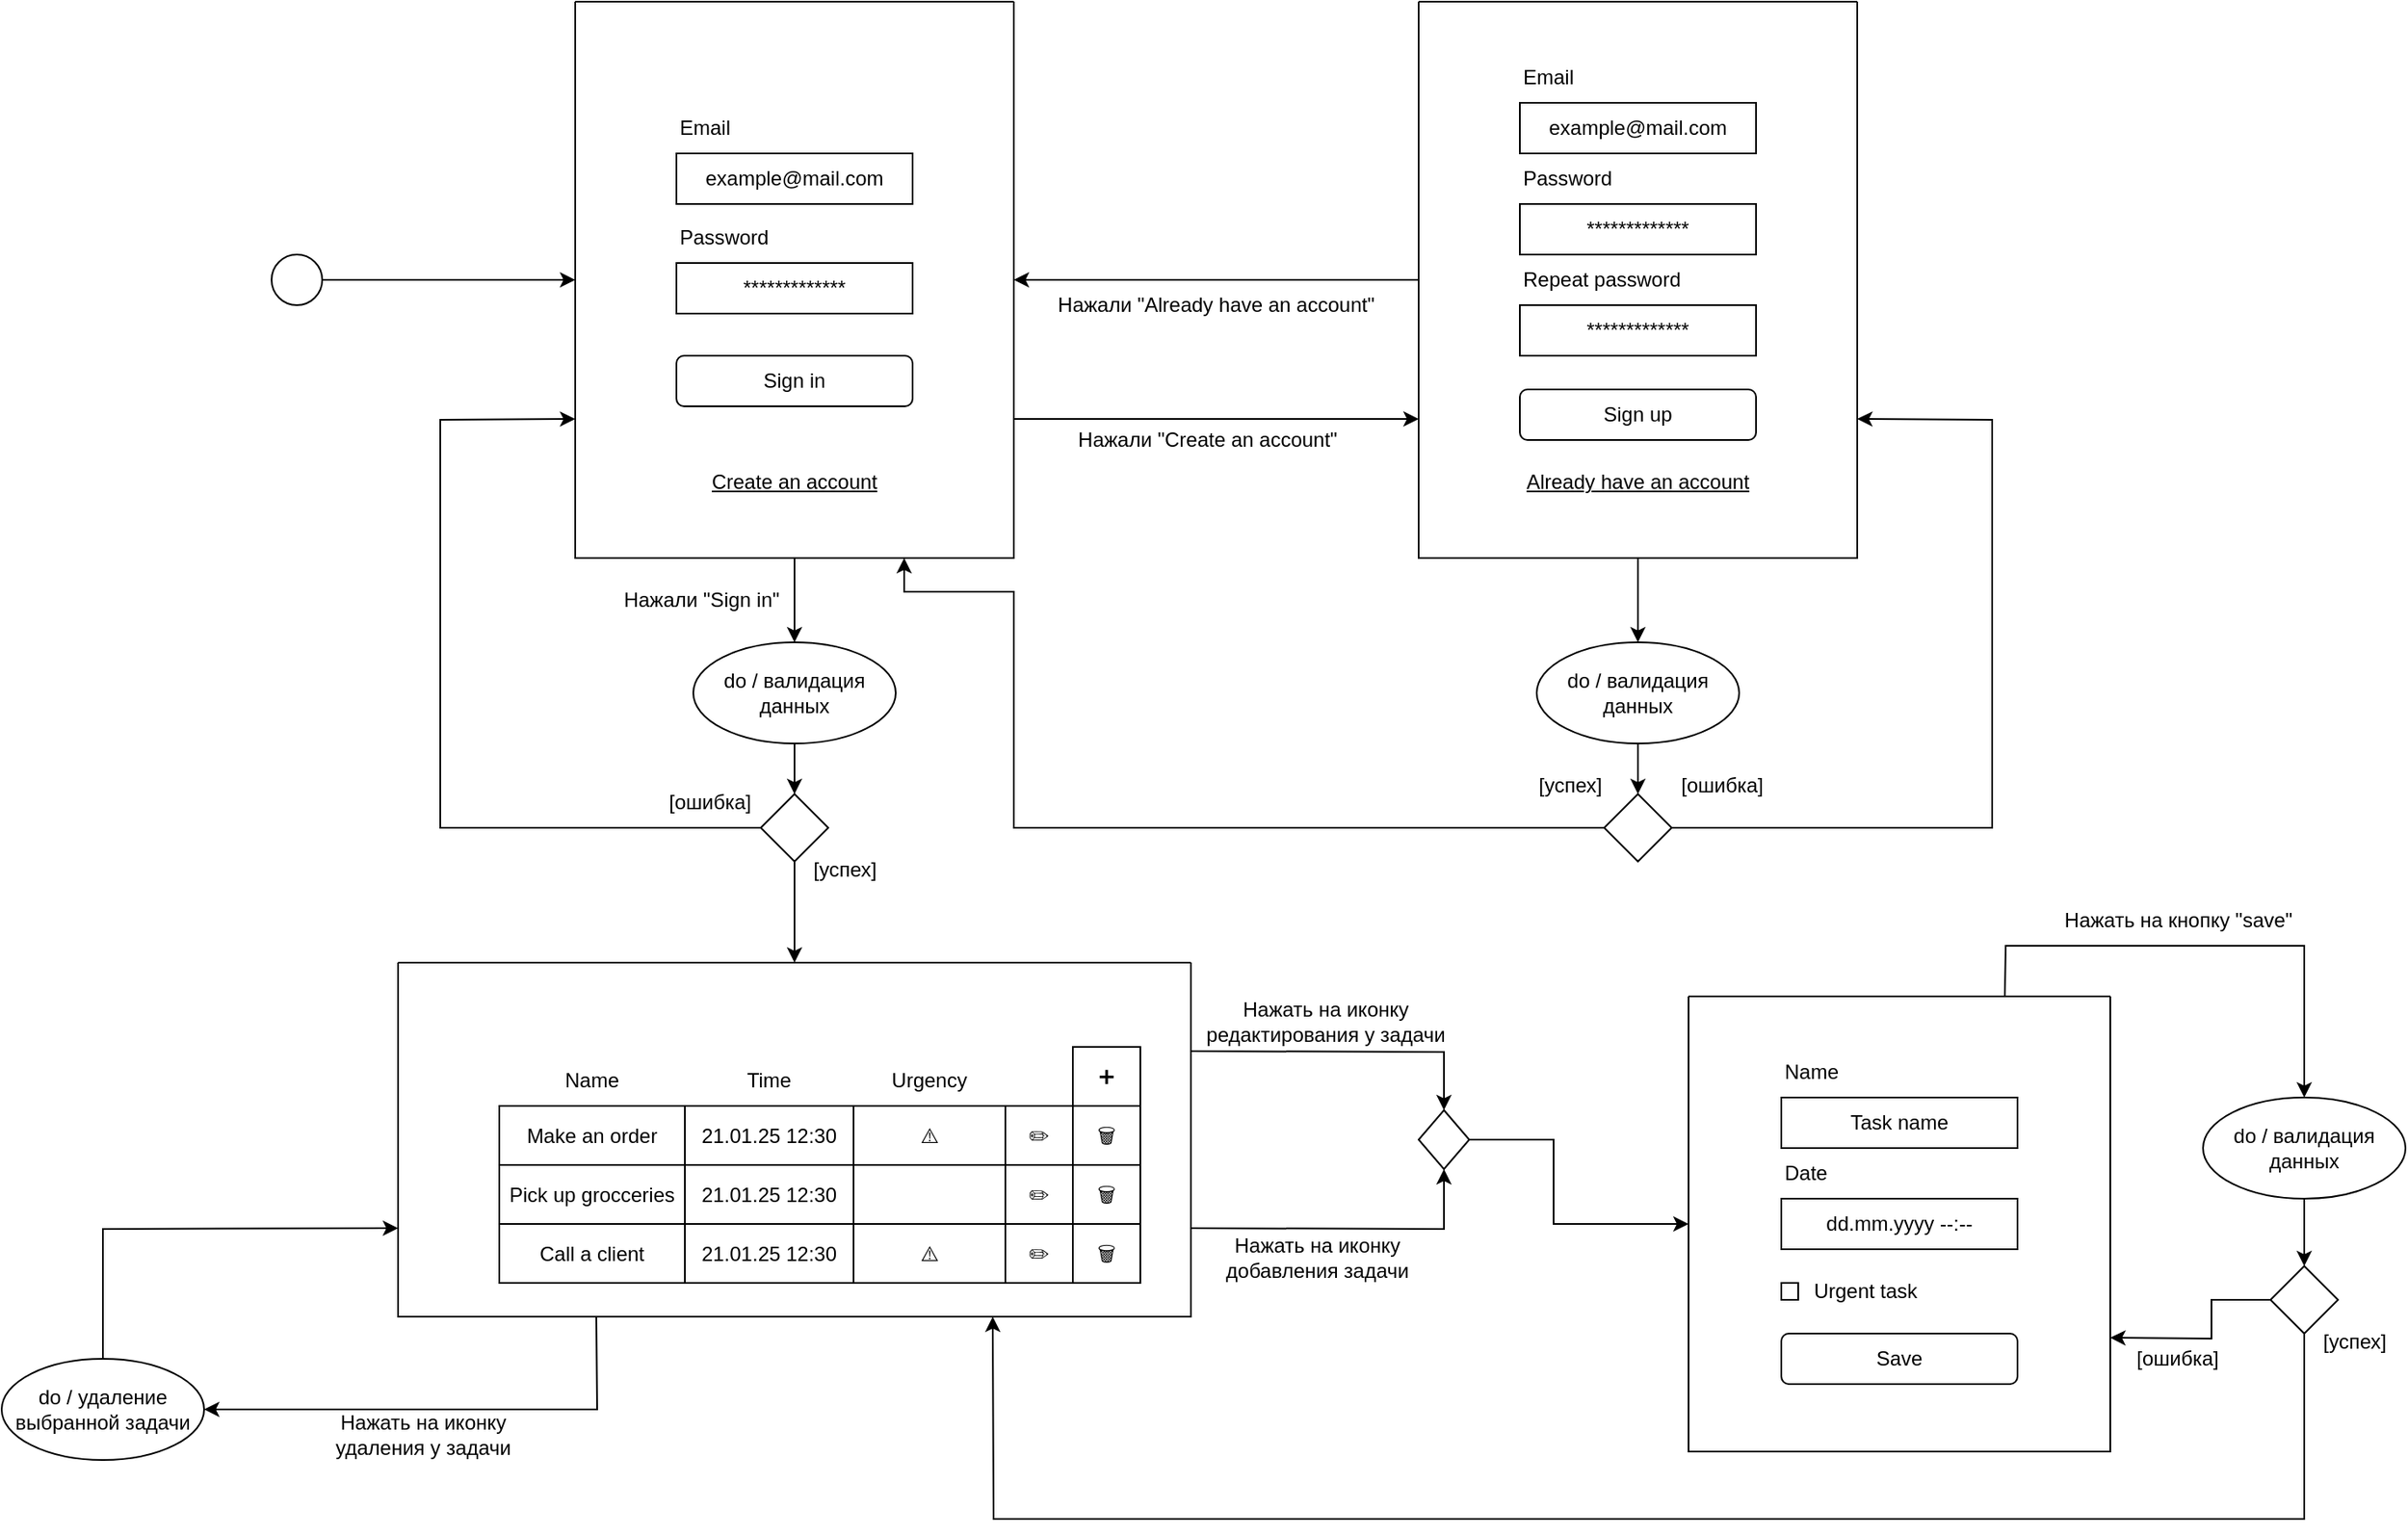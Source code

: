 <mxfile version="26.0.15">
  <diagram name="Page-1" id="jWXtmVqGJVHtkw77DqnP">
    <mxGraphModel dx="4350" dy="1870" grid="1" gridSize="10" guides="1" tooltips="1" connect="1" arrows="1" fold="1" page="1" pageScale="1" pageWidth="850" pageHeight="1100" math="0" shadow="0">
      <root>
        <mxCell id="0" />
        <mxCell id="1" parent="0" />
        <mxCell id="iHoHTF8go1L5MNMqWkyE-2" value="" style="swimlane;startSize=0;" parent="1" vertex="1">
          <mxGeometry x="190" y="110" width="260" height="330" as="geometry" />
        </mxCell>
        <mxCell id="iHoHTF8go1L5MNMqWkyE-3" value="example@mail.com" style="rounded=0;whiteSpace=wrap;html=1;" parent="iHoHTF8go1L5MNMqWkyE-2" vertex="1">
          <mxGeometry x="60" y="90" width="140" height="30" as="geometry" />
        </mxCell>
        <mxCell id="iHoHTF8go1L5MNMqWkyE-4" value="*************" style="rounded=0;whiteSpace=wrap;html=1;align=center;" parent="iHoHTF8go1L5MNMqWkyE-2" vertex="1">
          <mxGeometry x="60" y="155" width="140" height="30" as="geometry" />
        </mxCell>
        <mxCell id="iHoHTF8go1L5MNMqWkyE-5" value="Email" style="text;html=1;align=left;verticalAlign=middle;whiteSpace=wrap;rounded=0;" parent="iHoHTF8go1L5MNMqWkyE-2" vertex="1">
          <mxGeometry x="60" y="60" width="60" height="30" as="geometry" />
        </mxCell>
        <mxCell id="iHoHTF8go1L5MNMqWkyE-6" value="Pass&lt;span style=&quot;background-color: transparent; color: light-dark(rgb(0, 0, 0), rgb(255, 255, 255));&quot;&gt;word&lt;/span&gt;" style="text;html=1;align=left;verticalAlign=middle;whiteSpace=wrap;rounded=0;" parent="iHoHTF8go1L5MNMqWkyE-2" vertex="1">
          <mxGeometry x="60" y="125" width="60" height="30" as="geometry" />
        </mxCell>
        <mxCell id="iHoHTF8go1L5MNMqWkyE-7" value="Sign in" style="rounded=1;whiteSpace=wrap;html=1;" parent="iHoHTF8go1L5MNMqWkyE-2" vertex="1">
          <mxGeometry x="60" y="210" width="140" height="30" as="geometry" />
        </mxCell>
        <mxCell id="iHoHTF8go1L5MNMqWkyE-9" value="&lt;u&gt;Create an account&lt;/u&gt;" style="text;html=1;align=center;verticalAlign=middle;whiteSpace=wrap;rounded=0;" parent="iHoHTF8go1L5MNMqWkyE-2" vertex="1">
          <mxGeometry x="70" y="270" width="120" height="30" as="geometry" />
        </mxCell>
        <mxCell id="iHoHTF8go1L5MNMqWkyE-17" value="" style="swimlane;startSize=0;" parent="1" vertex="1">
          <mxGeometry x="690" y="110" width="260" height="330" as="geometry" />
        </mxCell>
        <mxCell id="iHoHTF8go1L5MNMqWkyE-18" value="example@mail.com" style="rounded=0;whiteSpace=wrap;html=1;" parent="iHoHTF8go1L5MNMqWkyE-17" vertex="1">
          <mxGeometry x="60" y="60" width="140" height="30" as="geometry" />
        </mxCell>
        <mxCell id="iHoHTF8go1L5MNMqWkyE-19" value="*************" style="rounded=0;whiteSpace=wrap;html=1;align=center;" parent="iHoHTF8go1L5MNMqWkyE-17" vertex="1">
          <mxGeometry x="60" y="120" width="140" height="30" as="geometry" />
        </mxCell>
        <mxCell id="iHoHTF8go1L5MNMqWkyE-20" value="Email" style="text;html=1;align=left;verticalAlign=middle;whiteSpace=wrap;rounded=0;" parent="iHoHTF8go1L5MNMqWkyE-17" vertex="1">
          <mxGeometry x="60" y="30" width="60" height="30" as="geometry" />
        </mxCell>
        <mxCell id="iHoHTF8go1L5MNMqWkyE-21" value="Pass&lt;span style=&quot;background-color: transparent; color: light-dark(rgb(0, 0, 0), rgb(255, 255, 255));&quot;&gt;word&lt;/span&gt;" style="text;html=1;align=left;verticalAlign=middle;whiteSpace=wrap;rounded=0;" parent="iHoHTF8go1L5MNMqWkyE-17" vertex="1">
          <mxGeometry x="60" y="90" width="60" height="30" as="geometry" />
        </mxCell>
        <mxCell id="iHoHTF8go1L5MNMqWkyE-22" value="Sign up" style="rounded=1;whiteSpace=wrap;html=1;" parent="iHoHTF8go1L5MNMqWkyE-17" vertex="1">
          <mxGeometry x="60" y="230" width="140" height="30" as="geometry" />
        </mxCell>
        <mxCell id="iHoHTF8go1L5MNMqWkyE-23" value="&lt;u&gt;Already have an account&lt;/u&gt;" style="text;html=1;align=center;verticalAlign=middle;whiteSpace=wrap;rounded=0;" parent="iHoHTF8go1L5MNMqWkyE-17" vertex="1">
          <mxGeometry x="55" y="270" width="150" height="30" as="geometry" />
        </mxCell>
        <mxCell id="iHoHTF8go1L5MNMqWkyE-28" value="*************" style="rounded=0;whiteSpace=wrap;html=1;align=center;" parent="iHoHTF8go1L5MNMqWkyE-17" vertex="1">
          <mxGeometry x="60" y="180" width="140" height="30" as="geometry" />
        </mxCell>
        <mxCell id="iHoHTF8go1L5MNMqWkyE-29" value="Repeat password" style="text;html=1;align=left;verticalAlign=middle;whiteSpace=wrap;rounded=0;" parent="iHoHTF8go1L5MNMqWkyE-17" vertex="1">
          <mxGeometry x="60" y="150" width="110" height="30" as="geometry" />
        </mxCell>
        <mxCell id="iHoHTF8go1L5MNMqWkyE-24" value="" style="endArrow=classic;html=1;rounded=0;exitX=1;exitY=0.75;exitDx=0;exitDy=0;entryX=0;entryY=0.75;entryDx=0;entryDy=0;" parent="1" source="iHoHTF8go1L5MNMqWkyE-2" target="iHoHTF8go1L5MNMqWkyE-17" edge="1">
          <mxGeometry width="50" height="50" relative="1" as="geometry">
            <mxPoint x="520" y="500" as="sourcePoint" />
            <mxPoint x="570" y="450" as="targetPoint" />
          </mxGeometry>
        </mxCell>
        <mxCell id="iHoHTF8go1L5MNMqWkyE-25" value="Нажали &quot;Create an account&quot;" style="text;html=1;align=center;verticalAlign=middle;whiteSpace=wrap;rounded=0;" parent="1" vertex="1">
          <mxGeometry x="480" y="350" width="170" height="40" as="geometry" />
        </mxCell>
        <mxCell id="iHoHTF8go1L5MNMqWkyE-26" value="" style="endArrow=classic;html=1;rounded=0;exitX=0;exitY=0.5;exitDx=0;exitDy=0;entryX=1;entryY=0.5;entryDx=0;entryDy=0;" parent="1" source="iHoHTF8go1L5MNMqWkyE-17" target="iHoHTF8go1L5MNMqWkyE-2" edge="1">
          <mxGeometry width="50" height="50" relative="1" as="geometry">
            <mxPoint x="460" y="368" as="sourcePoint" />
            <mxPoint x="670" y="368" as="targetPoint" />
          </mxGeometry>
        </mxCell>
        <mxCell id="iHoHTF8go1L5MNMqWkyE-27" value="Нажали &quot;Already have an account&quot;" style="text;html=1;align=center;verticalAlign=middle;whiteSpace=wrap;rounded=0;" parent="1" vertex="1">
          <mxGeometry x="470" y="270" width="200" height="40" as="geometry" />
        </mxCell>
        <mxCell id="fYse18EMj6BvOIflVyik-1" value="" style="ellipse;whiteSpace=wrap;html=1;aspect=fixed;" vertex="1" parent="1">
          <mxGeometry x="10" y="260" width="30" height="30" as="geometry" />
        </mxCell>
        <mxCell id="fYse18EMj6BvOIflVyik-2" value="" style="endArrow=classic;html=1;rounded=0;exitX=1;exitY=0.5;exitDx=0;exitDy=0;entryX=0;entryY=0.5;entryDx=0;entryDy=0;" edge="1" parent="1" source="fYse18EMj6BvOIflVyik-1" target="iHoHTF8go1L5MNMqWkyE-2">
          <mxGeometry width="50" height="50" relative="1" as="geometry">
            <mxPoint x="30" y="410" as="sourcePoint" />
            <mxPoint x="80" y="360" as="targetPoint" />
          </mxGeometry>
        </mxCell>
        <mxCell id="fYse18EMj6BvOIflVyik-3" value="" style="endArrow=classic;html=1;rounded=0;exitX=0.5;exitY=1;exitDx=0;exitDy=0;entryX=0.5;entryY=0;entryDx=0;entryDy=0;" edge="1" parent="1" source="iHoHTF8go1L5MNMqWkyE-2" target="fYse18EMj6BvOIflVyik-8">
          <mxGeometry width="50" height="50" relative="1" as="geometry">
            <mxPoint x="300" y="630" as="sourcePoint" />
            <mxPoint x="320" y="490" as="targetPoint" />
          </mxGeometry>
        </mxCell>
        <mxCell id="fYse18EMj6BvOIflVyik-4" value="Нажали &quot;Sign in&quot;" style="text;html=1;align=center;verticalAlign=middle;whiteSpace=wrap;rounded=0;" vertex="1" parent="1">
          <mxGeometry x="210" y="450" width="110" height="30" as="geometry" />
        </mxCell>
        <mxCell id="fYse18EMj6BvOIflVyik-8" value="do / валидация данных" style="ellipse;whiteSpace=wrap;html=1;" vertex="1" parent="1">
          <mxGeometry x="260" y="490" width="120" height="60" as="geometry" />
        </mxCell>
        <mxCell id="fYse18EMj6BvOIflVyik-10" value="" style="rhombus;whiteSpace=wrap;html=1;" vertex="1" parent="1">
          <mxGeometry x="300" y="580" width="40" height="40" as="geometry" />
        </mxCell>
        <mxCell id="fYse18EMj6BvOIflVyik-12" value="" style="endArrow=classic;html=1;rounded=0;exitX=0.5;exitY=1;exitDx=0;exitDy=0;entryX=0.5;entryY=0;entryDx=0;entryDy=0;" edge="1" parent="1" source="fYse18EMj6BvOIflVyik-8" target="fYse18EMj6BvOIflVyik-10">
          <mxGeometry width="50" height="50" relative="1" as="geometry">
            <mxPoint x="60" y="530" as="sourcePoint" />
            <mxPoint x="110" y="480" as="targetPoint" />
          </mxGeometry>
        </mxCell>
        <mxCell id="fYse18EMj6BvOIflVyik-13" value="" style="endArrow=classic;html=1;rounded=0;exitX=0.5;exitY=1;exitDx=0;exitDy=0;entryX=0.5;entryY=0;entryDx=0;entryDy=0;" edge="1" parent="1" source="fYse18EMj6BvOIflVyik-10" target="fYse18EMj6BvOIflVyik-23">
          <mxGeometry width="50" height="50" relative="1" as="geometry">
            <mxPoint x="50" y="550" as="sourcePoint" />
            <mxPoint x="320" y="650" as="targetPoint" />
          </mxGeometry>
        </mxCell>
        <mxCell id="fYse18EMj6BvOIflVyik-14" value="[успех]" style="text;html=1;align=center;verticalAlign=middle;whiteSpace=wrap;rounded=0;" vertex="1" parent="1">
          <mxGeometry x="320" y="610" width="60" height="30" as="geometry" />
        </mxCell>
        <mxCell id="fYse18EMj6BvOIflVyik-15" value="" style="endArrow=classic;html=1;rounded=0;exitX=0;exitY=0.5;exitDx=0;exitDy=0;entryX=0;entryY=0.75;entryDx=0;entryDy=0;" edge="1" parent="1" source="fYse18EMj6BvOIflVyik-10" target="iHoHTF8go1L5MNMqWkyE-2">
          <mxGeometry width="50" height="50" relative="1" as="geometry">
            <mxPoint x="60" y="530" as="sourcePoint" />
            <mxPoint x="110" y="480" as="targetPoint" />
            <Array as="points">
              <mxPoint x="110" y="600" />
              <mxPoint x="110" y="358" />
            </Array>
          </mxGeometry>
        </mxCell>
        <mxCell id="fYse18EMj6BvOIflVyik-16" value="[ошибка]" style="text;html=1;align=center;verticalAlign=middle;whiteSpace=wrap;rounded=0;" vertex="1" parent="1">
          <mxGeometry x="240" y="570" width="60" height="30" as="geometry" />
        </mxCell>
        <mxCell id="fYse18EMj6BvOIflVyik-23" value="" style="swimlane;startSize=0;" vertex="1" parent="1">
          <mxGeometry x="85" y="680" width="470" height="210" as="geometry" />
        </mxCell>
        <mxCell id="fYse18EMj6BvOIflVyik-24" value="Make an order" style="rounded=0;whiteSpace=wrap;html=1;" vertex="1" parent="fYse18EMj6BvOIflVyik-23">
          <mxGeometry x="60" y="85" width="110" height="35" as="geometry" />
        </mxCell>
        <mxCell id="fYse18EMj6BvOIflVyik-25" value="21.01.25 12:30" style="rounded=0;whiteSpace=wrap;html=1;" vertex="1" parent="fYse18EMj6BvOIflVyik-23">
          <mxGeometry x="170" y="85" width="100" height="35" as="geometry" />
        </mxCell>
        <mxCell id="fYse18EMj6BvOIflVyik-27" value="⚠️" style="rounded=0;whiteSpace=wrap;html=1;" vertex="1" parent="fYse18EMj6BvOIflVyik-23">
          <mxGeometry x="270" y="85" width="90" height="35" as="geometry" />
        </mxCell>
        <mxCell id="fYse18EMj6BvOIflVyik-28" value="✏️" style="rounded=0;whiteSpace=wrap;html=1;" vertex="1" parent="fYse18EMj6BvOIflVyik-23">
          <mxGeometry x="360" y="85" width="40" height="35" as="geometry" />
        </mxCell>
        <mxCell id="fYse18EMj6BvOIflVyik-29" value="🗑️" style="rounded=0;whiteSpace=wrap;html=1;" vertex="1" parent="fYse18EMj6BvOIflVyik-23">
          <mxGeometry x="400" y="85" width="40" height="35" as="geometry" />
        </mxCell>
        <mxCell id="fYse18EMj6BvOIflVyik-30" value="Pick up grocceries" style="rounded=0;whiteSpace=wrap;html=1;" vertex="1" parent="fYse18EMj6BvOIflVyik-23">
          <mxGeometry x="60" y="120" width="110" height="35" as="geometry" />
        </mxCell>
        <mxCell id="fYse18EMj6BvOIflVyik-31" value="21.01.25 12:30" style="rounded=0;whiteSpace=wrap;html=1;" vertex="1" parent="fYse18EMj6BvOIflVyik-23">
          <mxGeometry x="170" y="120" width="100" height="35" as="geometry" />
        </mxCell>
        <mxCell id="fYse18EMj6BvOIflVyik-32" value="" style="rounded=0;whiteSpace=wrap;html=1;" vertex="1" parent="fYse18EMj6BvOIflVyik-23">
          <mxGeometry x="270" y="120" width="90" height="35" as="geometry" />
        </mxCell>
        <mxCell id="fYse18EMj6BvOIflVyik-33" value="✏️" style="rounded=0;whiteSpace=wrap;html=1;" vertex="1" parent="fYse18EMj6BvOIflVyik-23">
          <mxGeometry x="360" y="120" width="40" height="35" as="geometry" />
        </mxCell>
        <mxCell id="fYse18EMj6BvOIflVyik-34" value="🗑️" style="rounded=0;whiteSpace=wrap;html=1;" vertex="1" parent="fYse18EMj6BvOIflVyik-23">
          <mxGeometry x="400" y="120" width="40" height="35" as="geometry" />
        </mxCell>
        <mxCell id="fYse18EMj6BvOIflVyik-35" value="Call a client" style="rounded=0;whiteSpace=wrap;html=1;" vertex="1" parent="fYse18EMj6BvOIflVyik-23">
          <mxGeometry x="60" y="155" width="110" height="35" as="geometry" />
        </mxCell>
        <mxCell id="fYse18EMj6BvOIflVyik-36" value="21.01.25 12:30" style="rounded=0;whiteSpace=wrap;html=1;" vertex="1" parent="fYse18EMj6BvOIflVyik-23">
          <mxGeometry x="170" y="155" width="100" height="35" as="geometry" />
        </mxCell>
        <mxCell id="fYse18EMj6BvOIflVyik-37" value="⚠️" style="rounded=0;whiteSpace=wrap;html=1;" vertex="1" parent="fYse18EMj6BvOIflVyik-23">
          <mxGeometry x="270" y="155" width="90" height="35" as="geometry" />
        </mxCell>
        <mxCell id="fYse18EMj6BvOIflVyik-38" value="✏️" style="rounded=0;whiteSpace=wrap;html=1;" vertex="1" parent="fYse18EMj6BvOIflVyik-23">
          <mxGeometry x="360" y="155" width="40" height="35" as="geometry" />
        </mxCell>
        <mxCell id="fYse18EMj6BvOIflVyik-39" value="🗑️" style="rounded=0;whiteSpace=wrap;html=1;" vertex="1" parent="fYse18EMj6BvOIflVyik-23">
          <mxGeometry x="400" y="155" width="40" height="35" as="geometry" />
        </mxCell>
        <mxCell id="fYse18EMj6BvOIflVyik-40" value="Name" style="text;html=1;align=center;verticalAlign=middle;whiteSpace=wrap;rounded=0;" vertex="1" parent="fYse18EMj6BvOIflVyik-23">
          <mxGeometry x="85" y="55" width="60" height="30" as="geometry" />
        </mxCell>
        <mxCell id="fYse18EMj6BvOIflVyik-46" value="Time" style="text;html=1;align=center;verticalAlign=middle;whiteSpace=wrap;rounded=0;" vertex="1" parent="fYse18EMj6BvOIflVyik-23">
          <mxGeometry x="190" y="55" width="60" height="30" as="geometry" />
        </mxCell>
        <mxCell id="fYse18EMj6BvOIflVyik-47" value="Urgency" style="text;html=1;align=center;verticalAlign=middle;whiteSpace=wrap;rounded=0;" vertex="1" parent="fYse18EMj6BvOIflVyik-23">
          <mxGeometry x="285" y="55" width="60" height="30" as="geometry" />
        </mxCell>
        <mxCell id="fYse18EMj6BvOIflVyik-48" value="➕" style="rounded=0;whiteSpace=wrap;html=1;" vertex="1" parent="fYse18EMj6BvOIflVyik-23">
          <mxGeometry x="400" y="50" width="40" height="35" as="geometry" />
        </mxCell>
        <mxCell id="fYse18EMj6BvOIflVyik-51" value="" style="endArrow=classic;html=1;rounded=0;exitX=0.25;exitY=1;exitDx=0;exitDy=0;entryX=1;entryY=0.5;entryDx=0;entryDy=0;" edge="1" parent="1" source="fYse18EMj6BvOIflVyik-23" target="fYse18EMj6BvOIflVyik-52">
          <mxGeometry width="50" height="50" relative="1" as="geometry">
            <mxPoint x="60" y="980" as="sourcePoint" />
            <mxPoint x="110" y="930" as="targetPoint" />
            <Array as="points">
              <mxPoint x="203" y="945" />
            </Array>
          </mxGeometry>
        </mxCell>
        <mxCell id="fYse18EMj6BvOIflVyik-52" value="do / удаление выбранной задачи" style="ellipse;whiteSpace=wrap;html=1;" vertex="1" parent="1">
          <mxGeometry x="-150" y="915" width="120" height="60" as="geometry" />
        </mxCell>
        <mxCell id="fYse18EMj6BvOIflVyik-53" value="" style="endArrow=classic;html=1;rounded=0;exitX=0.5;exitY=0;exitDx=0;exitDy=0;entryX=0;entryY=0.75;entryDx=0;entryDy=0;" edge="1" parent="1" source="fYse18EMj6BvOIflVyik-52" target="fYse18EMj6BvOIflVyik-23">
          <mxGeometry width="50" height="50" relative="1" as="geometry">
            <mxPoint x="-90" y="810" as="sourcePoint" />
            <mxPoint x="-40" y="760" as="targetPoint" />
            <Array as="points">
              <mxPoint x="-90" y="838" />
            </Array>
          </mxGeometry>
        </mxCell>
        <mxCell id="fYse18EMj6BvOIflVyik-54" value="Нажать на иконку удаления у задачи" style="text;html=1;align=center;verticalAlign=middle;whiteSpace=wrap;rounded=0;" vertex="1" parent="1">
          <mxGeometry x="40" y="945" width="120" height="30" as="geometry" />
        </mxCell>
        <mxCell id="fYse18EMj6BvOIflVyik-55" value="do / валидация данных" style="ellipse;whiteSpace=wrap;html=1;" vertex="1" parent="1">
          <mxGeometry x="760" y="490" width="120" height="60" as="geometry" />
        </mxCell>
        <mxCell id="fYse18EMj6BvOIflVyik-56" value="" style="rhombus;whiteSpace=wrap;html=1;" vertex="1" parent="1">
          <mxGeometry x="800" y="580" width="40" height="40" as="geometry" />
        </mxCell>
        <mxCell id="fYse18EMj6BvOIflVyik-57" value="" style="endArrow=classic;html=1;rounded=0;exitX=0.5;exitY=1;exitDx=0;exitDy=0;entryX=0.5;entryY=0;entryDx=0;entryDy=0;fontStyle=1" edge="1" parent="1" source="fYse18EMj6BvOIflVyik-55" target="fYse18EMj6BvOIflVyik-56">
          <mxGeometry width="50" height="50" relative="1" as="geometry">
            <mxPoint x="560" y="530" as="sourcePoint" />
            <mxPoint x="610" y="480" as="targetPoint" />
          </mxGeometry>
        </mxCell>
        <mxCell id="fYse18EMj6BvOIflVyik-58" value="[успех]" style="text;html=1;align=center;verticalAlign=middle;whiteSpace=wrap;rounded=0;" vertex="1" parent="1">
          <mxGeometry x="750" y="560" width="60" height="30" as="geometry" />
        </mxCell>
        <mxCell id="fYse18EMj6BvOIflVyik-59" value="[ошибка]" style="text;html=1;align=center;verticalAlign=middle;whiteSpace=wrap;rounded=0;" vertex="1" parent="1">
          <mxGeometry x="840" y="560" width="60" height="30" as="geometry" />
        </mxCell>
        <mxCell id="fYse18EMj6BvOIflVyik-61" value="" style="endArrow=classic;html=1;rounded=0;exitX=0;exitY=0.5;exitDx=0;exitDy=0;entryX=0.75;entryY=1;entryDx=0;entryDy=0;" edge="1" parent="1" source="fYse18EMj6BvOIflVyik-56" target="iHoHTF8go1L5MNMqWkyE-2">
          <mxGeometry width="50" height="50" relative="1" as="geometry">
            <mxPoint x="880" y="850" as="sourcePoint" />
            <mxPoint x="930" y="800" as="targetPoint" />
            <Array as="points">
              <mxPoint x="450" y="600" />
              <mxPoint x="450" y="460" />
              <mxPoint x="385" y="460" />
            </Array>
          </mxGeometry>
        </mxCell>
        <mxCell id="fYse18EMj6BvOIflVyik-62" value="" style="endArrow=classic;html=1;rounded=0;exitX=0.5;exitY=1;exitDx=0;exitDy=0;entryX=0.5;entryY=0;entryDx=0;entryDy=0;" edge="1" parent="1" source="iHoHTF8go1L5MNMqWkyE-17" target="fYse18EMj6BvOIflVyik-55">
          <mxGeometry width="50" height="50" relative="1" as="geometry">
            <mxPoint x="1180" y="420" as="sourcePoint" />
            <mxPoint x="1230" y="370" as="targetPoint" />
          </mxGeometry>
        </mxCell>
        <mxCell id="fYse18EMj6BvOIflVyik-63" value="" style="endArrow=classic;html=1;rounded=0;exitX=1;exitY=0.5;exitDx=0;exitDy=0;entryX=1;entryY=0.75;entryDx=0;entryDy=0;" edge="1" parent="1" source="fYse18EMj6BvOIflVyik-56" target="iHoHTF8go1L5MNMqWkyE-17">
          <mxGeometry width="50" height="50" relative="1" as="geometry">
            <mxPoint x="1150" y="570" as="sourcePoint" />
            <mxPoint x="1200" y="520" as="targetPoint" />
            <Array as="points">
              <mxPoint x="1030" y="600" />
              <mxPoint x="1030" y="358" />
            </Array>
          </mxGeometry>
        </mxCell>
        <mxCell id="fYse18EMj6BvOIflVyik-64" value="" style="swimlane;startSize=0;" vertex="1" parent="1">
          <mxGeometry x="850" y="700" width="250" height="270" as="geometry" />
        </mxCell>
        <mxCell id="fYse18EMj6BvOIflVyik-65" value="Task name" style="rounded=0;whiteSpace=wrap;html=1;" vertex="1" parent="fYse18EMj6BvOIflVyik-64">
          <mxGeometry x="55" y="60" width="140" height="30" as="geometry" />
        </mxCell>
        <mxCell id="fYse18EMj6BvOIflVyik-66" value="dd.mm.yyyy --:--" style="rounded=0;whiteSpace=wrap;html=1;align=center;" vertex="1" parent="fYse18EMj6BvOIflVyik-64">
          <mxGeometry x="55" y="120" width="140" height="30" as="geometry" />
        </mxCell>
        <mxCell id="fYse18EMj6BvOIflVyik-67" value="Name" style="text;html=1;align=left;verticalAlign=middle;whiteSpace=wrap;rounded=0;" vertex="1" parent="fYse18EMj6BvOIflVyik-64">
          <mxGeometry x="55" y="30" width="60" height="30" as="geometry" />
        </mxCell>
        <mxCell id="fYse18EMj6BvOIflVyik-68" value="Date" style="text;html=1;align=left;verticalAlign=middle;whiteSpace=wrap;rounded=0;" vertex="1" parent="fYse18EMj6BvOIflVyik-64">
          <mxGeometry x="55" y="90" width="60" height="30" as="geometry" />
        </mxCell>
        <mxCell id="fYse18EMj6BvOIflVyik-69" value="Save" style="rounded=1;whiteSpace=wrap;html=1;" vertex="1" parent="fYse18EMj6BvOIflVyik-64">
          <mxGeometry x="55" y="200" width="140" height="30" as="geometry" />
        </mxCell>
        <mxCell id="fYse18EMj6BvOIflVyik-71" value="" style="rounded=0;whiteSpace=wrap;html=1;align=center;" vertex="1" parent="fYse18EMj6BvOIflVyik-64">
          <mxGeometry x="55" y="170" width="10" height="10" as="geometry" />
        </mxCell>
        <mxCell id="fYse18EMj6BvOIflVyik-73" value="Urgent task" style="text;html=1;align=center;verticalAlign=middle;whiteSpace=wrap;rounded=0;" vertex="1" parent="fYse18EMj6BvOIflVyik-64">
          <mxGeometry x="65" y="160" width="80" height="30" as="geometry" />
        </mxCell>
        <mxCell id="fYse18EMj6BvOIflVyik-76" value="" style="rhombus;whiteSpace=wrap;html=1;" vertex="1" parent="1">
          <mxGeometry x="690" y="767.5" width="30" height="35" as="geometry" />
        </mxCell>
        <mxCell id="fYse18EMj6BvOIflVyik-77" value="" style="endArrow=classic;html=1;rounded=0;exitX=1;exitY=0.75;exitDx=0;exitDy=0;entryX=0.5;entryY=1;entryDx=0;entryDy=0;" edge="1" parent="1" source="fYse18EMj6BvOIflVyik-23" target="fYse18EMj6BvOIflVyik-76">
          <mxGeometry width="50" height="50" relative="1" as="geometry">
            <mxPoint x="660" y="880" as="sourcePoint" />
            <mxPoint x="710" y="830" as="targetPoint" />
            <Array as="points">
              <mxPoint x="705" y="838" />
            </Array>
          </mxGeometry>
        </mxCell>
        <mxCell id="fYse18EMj6BvOIflVyik-78" value="" style="endArrow=classic;html=1;rounded=0;exitX=1;exitY=0.25;exitDx=0;exitDy=0;entryX=0.5;entryY=0;entryDx=0;entryDy=0;" edge="1" parent="1" source="fYse18EMj6BvOIflVyik-23" target="fYse18EMj6BvOIflVyik-76">
          <mxGeometry width="50" height="50" relative="1" as="geometry">
            <mxPoint x="630" y="710" as="sourcePoint" />
            <mxPoint x="680" y="660" as="targetPoint" />
            <Array as="points">
              <mxPoint x="705" y="733" />
            </Array>
          </mxGeometry>
        </mxCell>
        <mxCell id="fYse18EMj6BvOIflVyik-79" value="" style="endArrow=classic;html=1;rounded=0;exitX=1;exitY=0.5;exitDx=0;exitDy=0;entryX=0;entryY=0.5;entryDx=0;entryDy=0;" edge="1" parent="1" source="fYse18EMj6BvOIflVyik-76" target="fYse18EMj6BvOIflVyik-64">
          <mxGeometry width="50" height="50" relative="1" as="geometry">
            <mxPoint x="780" y="900" as="sourcePoint" />
            <mxPoint x="780" y="890" as="targetPoint" />
            <Array as="points">
              <mxPoint x="770" y="785" />
              <mxPoint x="770" y="835" />
            </Array>
          </mxGeometry>
        </mxCell>
        <mxCell id="fYse18EMj6BvOIflVyik-80" value="Нажать на иконку редактирования у задачи" style="text;html=1;align=center;verticalAlign=middle;whiteSpace=wrap;rounded=0;" vertex="1" parent="1">
          <mxGeometry x="560" y="700" width="150" height="30" as="geometry" />
        </mxCell>
        <mxCell id="fYse18EMj6BvOIflVyik-81" value="Нажать на иконку добавления задачи" style="text;html=1;align=center;verticalAlign=middle;whiteSpace=wrap;rounded=0;" vertex="1" parent="1">
          <mxGeometry x="555" y="840" width="150" height="30" as="geometry" />
        </mxCell>
        <mxCell id="fYse18EMj6BvOIflVyik-82" value="do / валидация данных" style="ellipse;whiteSpace=wrap;html=1;" vertex="1" parent="1">
          <mxGeometry x="1155" y="760" width="120" height="60" as="geometry" />
        </mxCell>
        <mxCell id="fYse18EMj6BvOIflVyik-83" value="" style="rhombus;whiteSpace=wrap;html=1;" vertex="1" parent="1">
          <mxGeometry x="1195" y="860" width="40" height="40" as="geometry" />
        </mxCell>
        <mxCell id="fYse18EMj6BvOIflVyik-84" value="" style="endArrow=classic;html=1;rounded=0;exitX=0.5;exitY=1;exitDx=0;exitDy=0;entryX=0.5;entryY=0;entryDx=0;entryDy=0;" edge="1" parent="1" source="fYse18EMj6BvOIflVyik-82" target="fYse18EMj6BvOIflVyik-83">
          <mxGeometry width="50" height="50" relative="1" as="geometry">
            <mxPoint x="830" y="560" as="sourcePoint" />
            <mxPoint x="830" y="590" as="targetPoint" />
          </mxGeometry>
        </mxCell>
        <mxCell id="fYse18EMj6BvOIflVyik-85" value="" style="endArrow=classic;html=1;rounded=0;exitX=0.5;exitY=1;exitDx=0;exitDy=0;entryX=0.75;entryY=1;entryDx=0;entryDy=0;fontStyle=1" edge="1" parent="1" source="fYse18EMj6BvOIflVyik-83" target="fYse18EMj6BvOIflVyik-23">
          <mxGeometry width="50" height="50" relative="1" as="geometry">
            <mxPoint x="830" y="560" as="sourcePoint" />
            <mxPoint x="830" y="590" as="targetPoint" />
            <Array as="points">
              <mxPoint x="1215" y="1010" />
              <mxPoint x="438" y="1010" />
            </Array>
          </mxGeometry>
        </mxCell>
        <mxCell id="fYse18EMj6BvOIflVyik-86" value="[успех]" style="text;html=1;align=center;verticalAlign=middle;whiteSpace=wrap;rounded=0;" vertex="1" parent="1">
          <mxGeometry x="1215" y="890" width="60" height="30" as="geometry" />
        </mxCell>
        <mxCell id="fYse18EMj6BvOIflVyik-87" value="" style="endArrow=classic;html=1;rounded=0;exitX=0;exitY=0.5;exitDx=0;exitDy=0;entryX=1;entryY=0.75;entryDx=0;entryDy=0;fontStyle=1" edge="1" parent="1" source="fYse18EMj6BvOIflVyik-83" target="fYse18EMj6BvOIflVyik-64">
          <mxGeometry width="50" height="50" relative="1" as="geometry">
            <mxPoint x="830" y="560" as="sourcePoint" />
            <mxPoint x="830" y="590" as="targetPoint" />
            <Array as="points">
              <mxPoint x="1160" y="880" />
              <mxPoint x="1160" y="903" />
            </Array>
          </mxGeometry>
        </mxCell>
        <mxCell id="fYse18EMj6BvOIflVyik-88" value="[ошибка]" style="text;html=1;align=center;verticalAlign=middle;whiteSpace=wrap;rounded=0;" vertex="1" parent="1">
          <mxGeometry x="1110" y="900" width="60" height="30" as="geometry" />
        </mxCell>
        <mxCell id="fYse18EMj6BvOIflVyik-89" value="" style="endArrow=classic;html=1;rounded=0;exitX=0.75;exitY=0;exitDx=0;exitDy=0;entryX=0.5;entryY=0;entryDx=0;entryDy=0;" edge="1" parent="1" source="fYse18EMj6BvOIflVyik-64" target="fYse18EMj6BvOIflVyik-82">
          <mxGeometry width="50" height="50" relative="1" as="geometry">
            <mxPoint x="1210" y="680" as="sourcePoint" />
            <mxPoint x="1260" y="630" as="targetPoint" />
            <Array as="points">
              <mxPoint x="1038" y="670" />
              <mxPoint x="1215" y="670" />
            </Array>
          </mxGeometry>
        </mxCell>
        <mxCell id="fYse18EMj6BvOIflVyik-90" value="Нажать на кнопку &quot;save&quot;" style="text;html=1;align=center;verticalAlign=middle;whiteSpace=wrap;rounded=0;" vertex="1" parent="1">
          <mxGeometry x="1067.5" y="640" width="145" height="30" as="geometry" />
        </mxCell>
      </root>
    </mxGraphModel>
  </diagram>
</mxfile>
